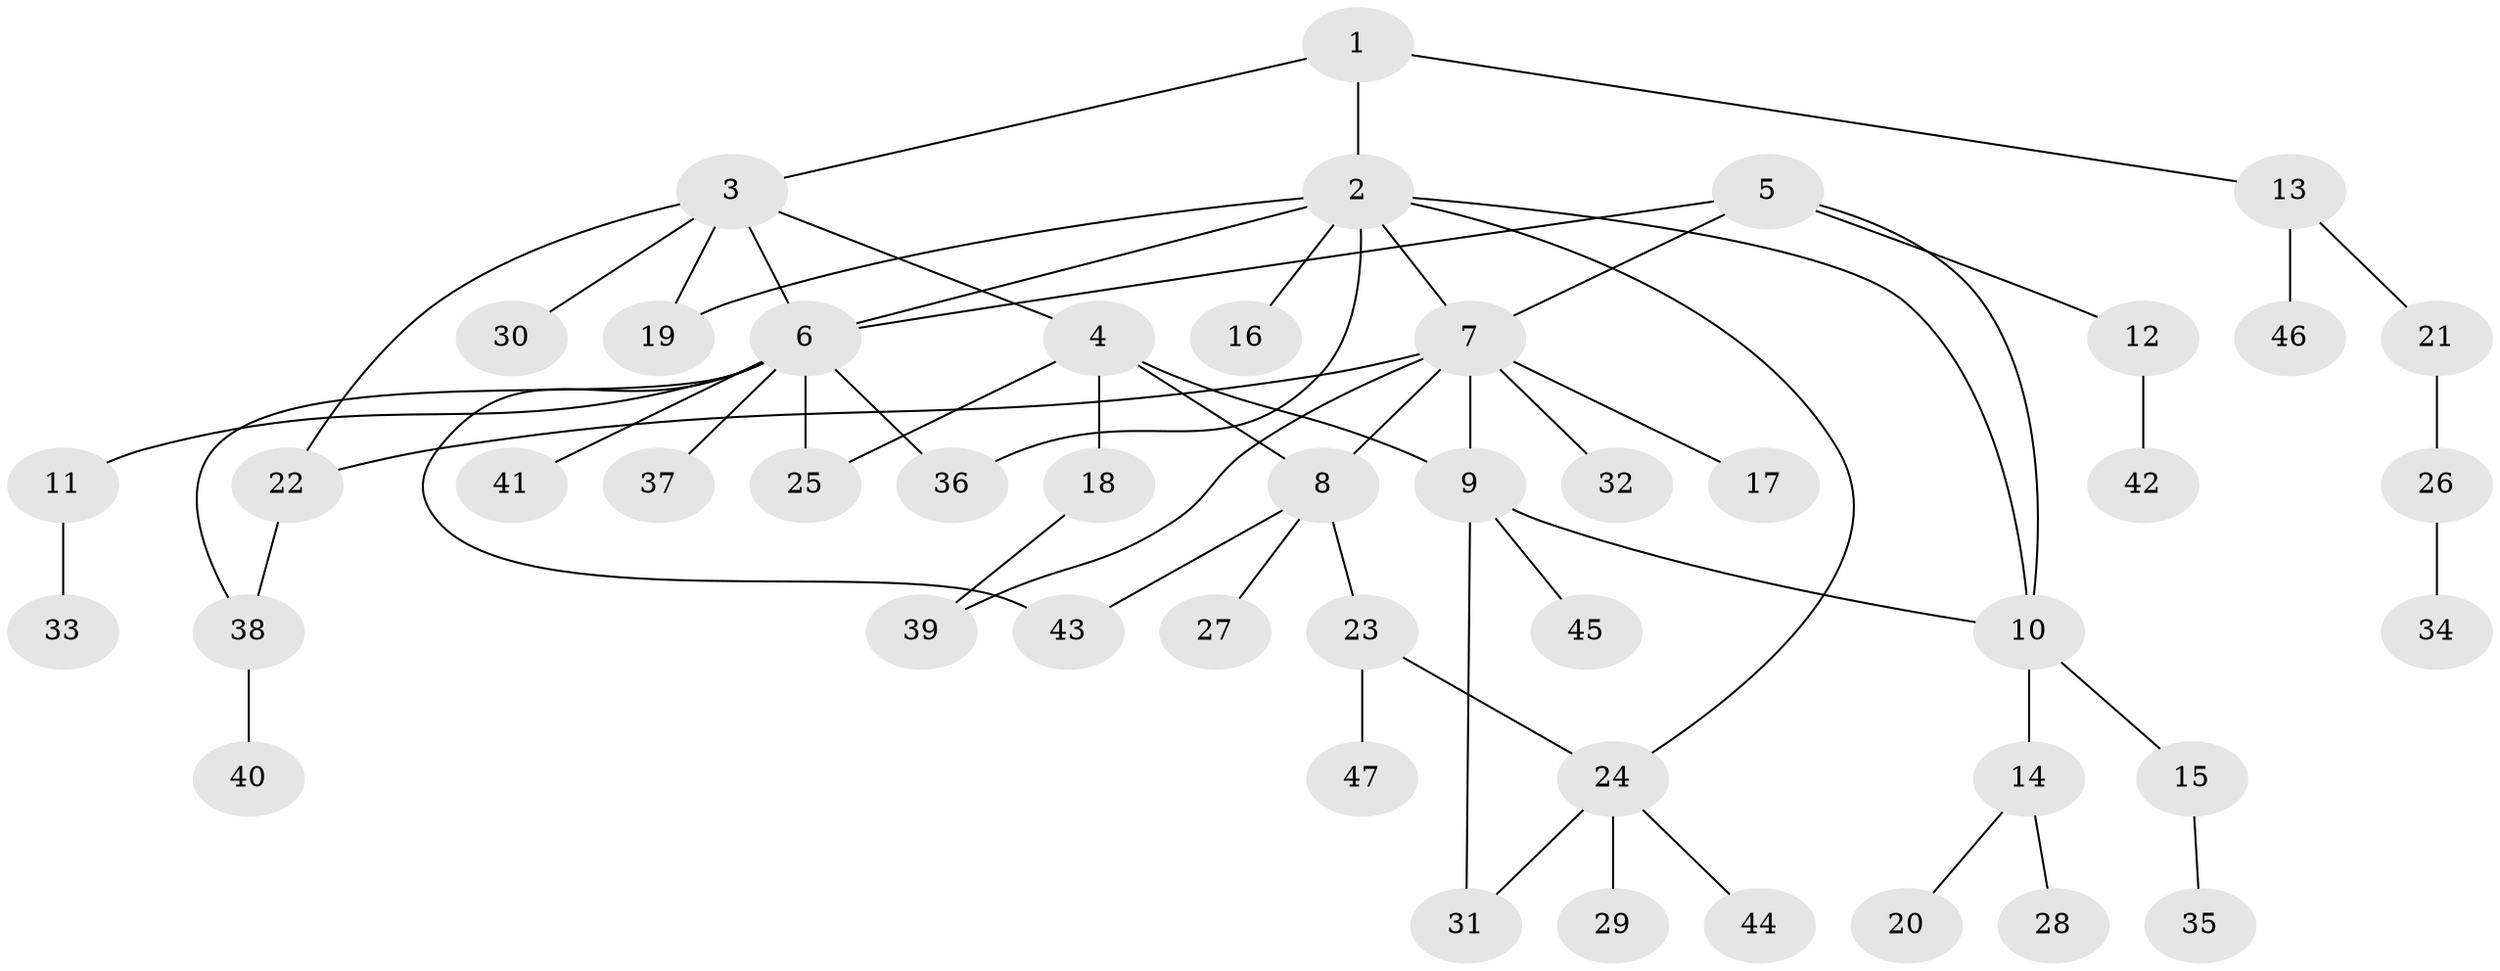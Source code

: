 // coarse degree distribution, {3: 0.15151515151515152, 7: 0.06060606060606061, 5: 0.09090909090909091, 9: 0.030303030303030304, 4: 0.12121212121212122, 1: 0.3333333333333333, 2: 0.21212121212121213}
// Generated by graph-tools (version 1.1) at 2025/52/03/04/25 22:52:18]
// undirected, 47 vertices, 61 edges
graph export_dot {
  node [color=gray90,style=filled];
  1;
  2;
  3;
  4;
  5;
  6;
  7;
  8;
  9;
  10;
  11;
  12;
  13;
  14;
  15;
  16;
  17;
  18;
  19;
  20;
  21;
  22;
  23;
  24;
  25;
  26;
  27;
  28;
  29;
  30;
  31;
  32;
  33;
  34;
  35;
  36;
  37;
  38;
  39;
  40;
  41;
  42;
  43;
  44;
  45;
  46;
  47;
  1 -- 2;
  1 -- 3;
  1 -- 13;
  2 -- 6;
  2 -- 7;
  2 -- 10;
  2 -- 16;
  2 -- 19;
  2 -- 24;
  2 -- 36;
  3 -- 4;
  3 -- 6;
  3 -- 19;
  3 -- 22;
  3 -- 30;
  4 -- 8;
  4 -- 9;
  4 -- 18;
  4 -- 25;
  5 -- 6;
  5 -- 7;
  5 -- 10;
  5 -- 12;
  6 -- 11;
  6 -- 25;
  6 -- 36;
  6 -- 37;
  6 -- 38;
  6 -- 41;
  6 -- 43;
  7 -- 8;
  7 -- 9;
  7 -- 17;
  7 -- 22;
  7 -- 32;
  7 -- 39;
  8 -- 23;
  8 -- 27;
  8 -- 43;
  9 -- 10;
  9 -- 31;
  9 -- 45;
  10 -- 14;
  10 -- 15;
  11 -- 33;
  12 -- 42;
  13 -- 21;
  13 -- 46;
  14 -- 20;
  14 -- 28;
  15 -- 35;
  18 -- 39;
  21 -- 26;
  22 -- 38;
  23 -- 24;
  23 -- 47;
  24 -- 29;
  24 -- 31;
  24 -- 44;
  26 -- 34;
  38 -- 40;
}
